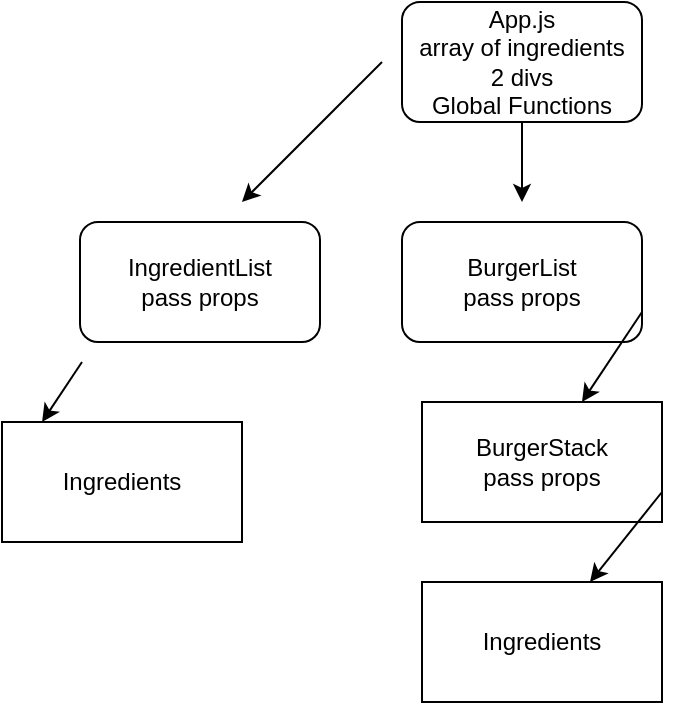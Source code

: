 <mxfile version="12.2.4" pages="1"><diagram id="6CKLinQb8CLp83BLNB5W" name="Page-1"><mxGraphModel dx="504" dy="243" grid="1" gridSize="10" guides="1" tooltips="1" connect="1" arrows="1" fold="1" page="1" pageScale="1" pageWidth="850" pageHeight="1100" math="0" shadow="0"><root><mxCell id="0"/><mxCell id="1" parent="0"/><mxCell id="2" value="App.js&lt;br&gt;array of ingredients&lt;br&gt;2 divs&lt;br&gt;Global Functions" style="rounded=1;whiteSpace=wrap;html=1;" parent="1" vertex="1"><mxGeometry x="330" y="20" width="120" height="60" as="geometry"/></mxCell><mxCell id="3" value="BurgerList&lt;br&gt;pass props" style="rounded=1;whiteSpace=wrap;html=1;" parent="1" vertex="1"><mxGeometry x="330" y="130" width="120" height="60" as="geometry"/></mxCell><mxCell id="7" value="IngredientList&lt;br&gt;pass props" style="rounded=1;whiteSpace=wrap;html=1;" parent="1" vertex="1"><mxGeometry x="169" y="130" width="120" height="60" as="geometry"/></mxCell><mxCell id="8" value="" style="endArrow=classic;html=1;" parent="1" edge="1"><mxGeometry width="50" height="50" relative="1" as="geometry"><mxPoint x="320" y="50" as="sourcePoint"/><mxPoint x="250" y="120" as="targetPoint"/></mxGeometry></mxCell><mxCell id="10" value="" style="endArrow=classic;html=1;" parent="1" edge="1"><mxGeometry width="50" height="50" relative="1" as="geometry"><mxPoint x="390" y="80" as="sourcePoint"/><mxPoint x="390" y="120" as="targetPoint"/></mxGeometry></mxCell><mxCell id="11" value="Ingredients" style="rounded=0;whiteSpace=wrap;html=1;" parent="1" vertex="1"><mxGeometry x="130" y="230" width="120" height="60" as="geometry"/></mxCell><mxCell id="12" value="BurgerStack&lt;br&gt;pass props" style="rounded=0;whiteSpace=wrap;html=1;" parent="1" vertex="1"><mxGeometry x="340" y="220" width="120" height="60" as="geometry"/></mxCell><mxCell id="13" value="Ingredients&lt;br&gt;" style="rounded=0;whiteSpace=wrap;html=1;" parent="1" vertex="1"><mxGeometry x="340" y="310" width="120" height="60" as="geometry"/></mxCell><mxCell id="14" value="" style="endArrow=classic;html=1;entryX=0.167;entryY=0;entryDx=0;entryDy=0;entryPerimeter=0;" parent="1" target="11" edge="1"><mxGeometry width="50" height="50" relative="1" as="geometry"><mxPoint x="170" y="200" as="sourcePoint"/><mxPoint x="180" y="160" as="targetPoint"/></mxGeometry></mxCell><mxCell id="16" value="" style="endArrow=classic;html=1;exitX=1;exitY=0.75;exitDx=0;exitDy=0;" parent="1" source="3" target="12" edge="1"><mxGeometry width="50" height="50" relative="1" as="geometry"><mxPoint x="460" y="210" as="sourcePoint"/><mxPoint x="510" y="160" as="targetPoint"/></mxGeometry></mxCell><mxCell id="17" value="" style="endArrow=classic;html=1;exitX=1;exitY=0.75;exitDx=0;exitDy=0;" parent="1" source="12" target="13" edge="1"><mxGeometry width="50" height="50" relative="1" as="geometry"><mxPoint x="460" y="300" as="sourcePoint"/><mxPoint x="510" y="250" as="targetPoint"/></mxGeometry></mxCell></root></mxGraphModel></diagram></mxfile>